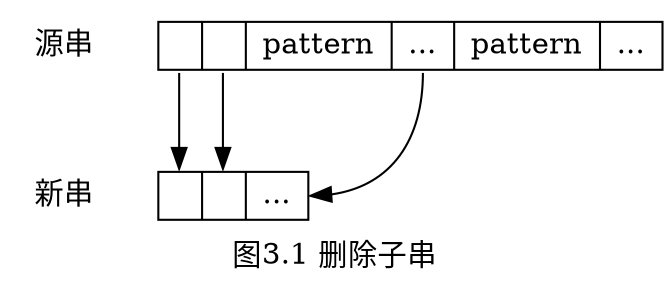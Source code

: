 digraph G{
	label="图3.1 删除子串";
	{
		node[shape=plaintext];
		"源串";"新串";
	}
	node [shape=record,height=.1];
	node0[label = "<f0> |<f1> |<f2> pattern|<f3> ...|<f4> pattern|<f5> ..."];
	node1[label = "<f0> |<f1> |<f2> ..."];
	"node0":f0 -> "node1":f0;
	"node0":f1 -> "node1":f1;
	"node0":f3 -> "node1":f2;
	{rank=same;"源串";node0;}
	{rank=same;"新串";node1;}
}
